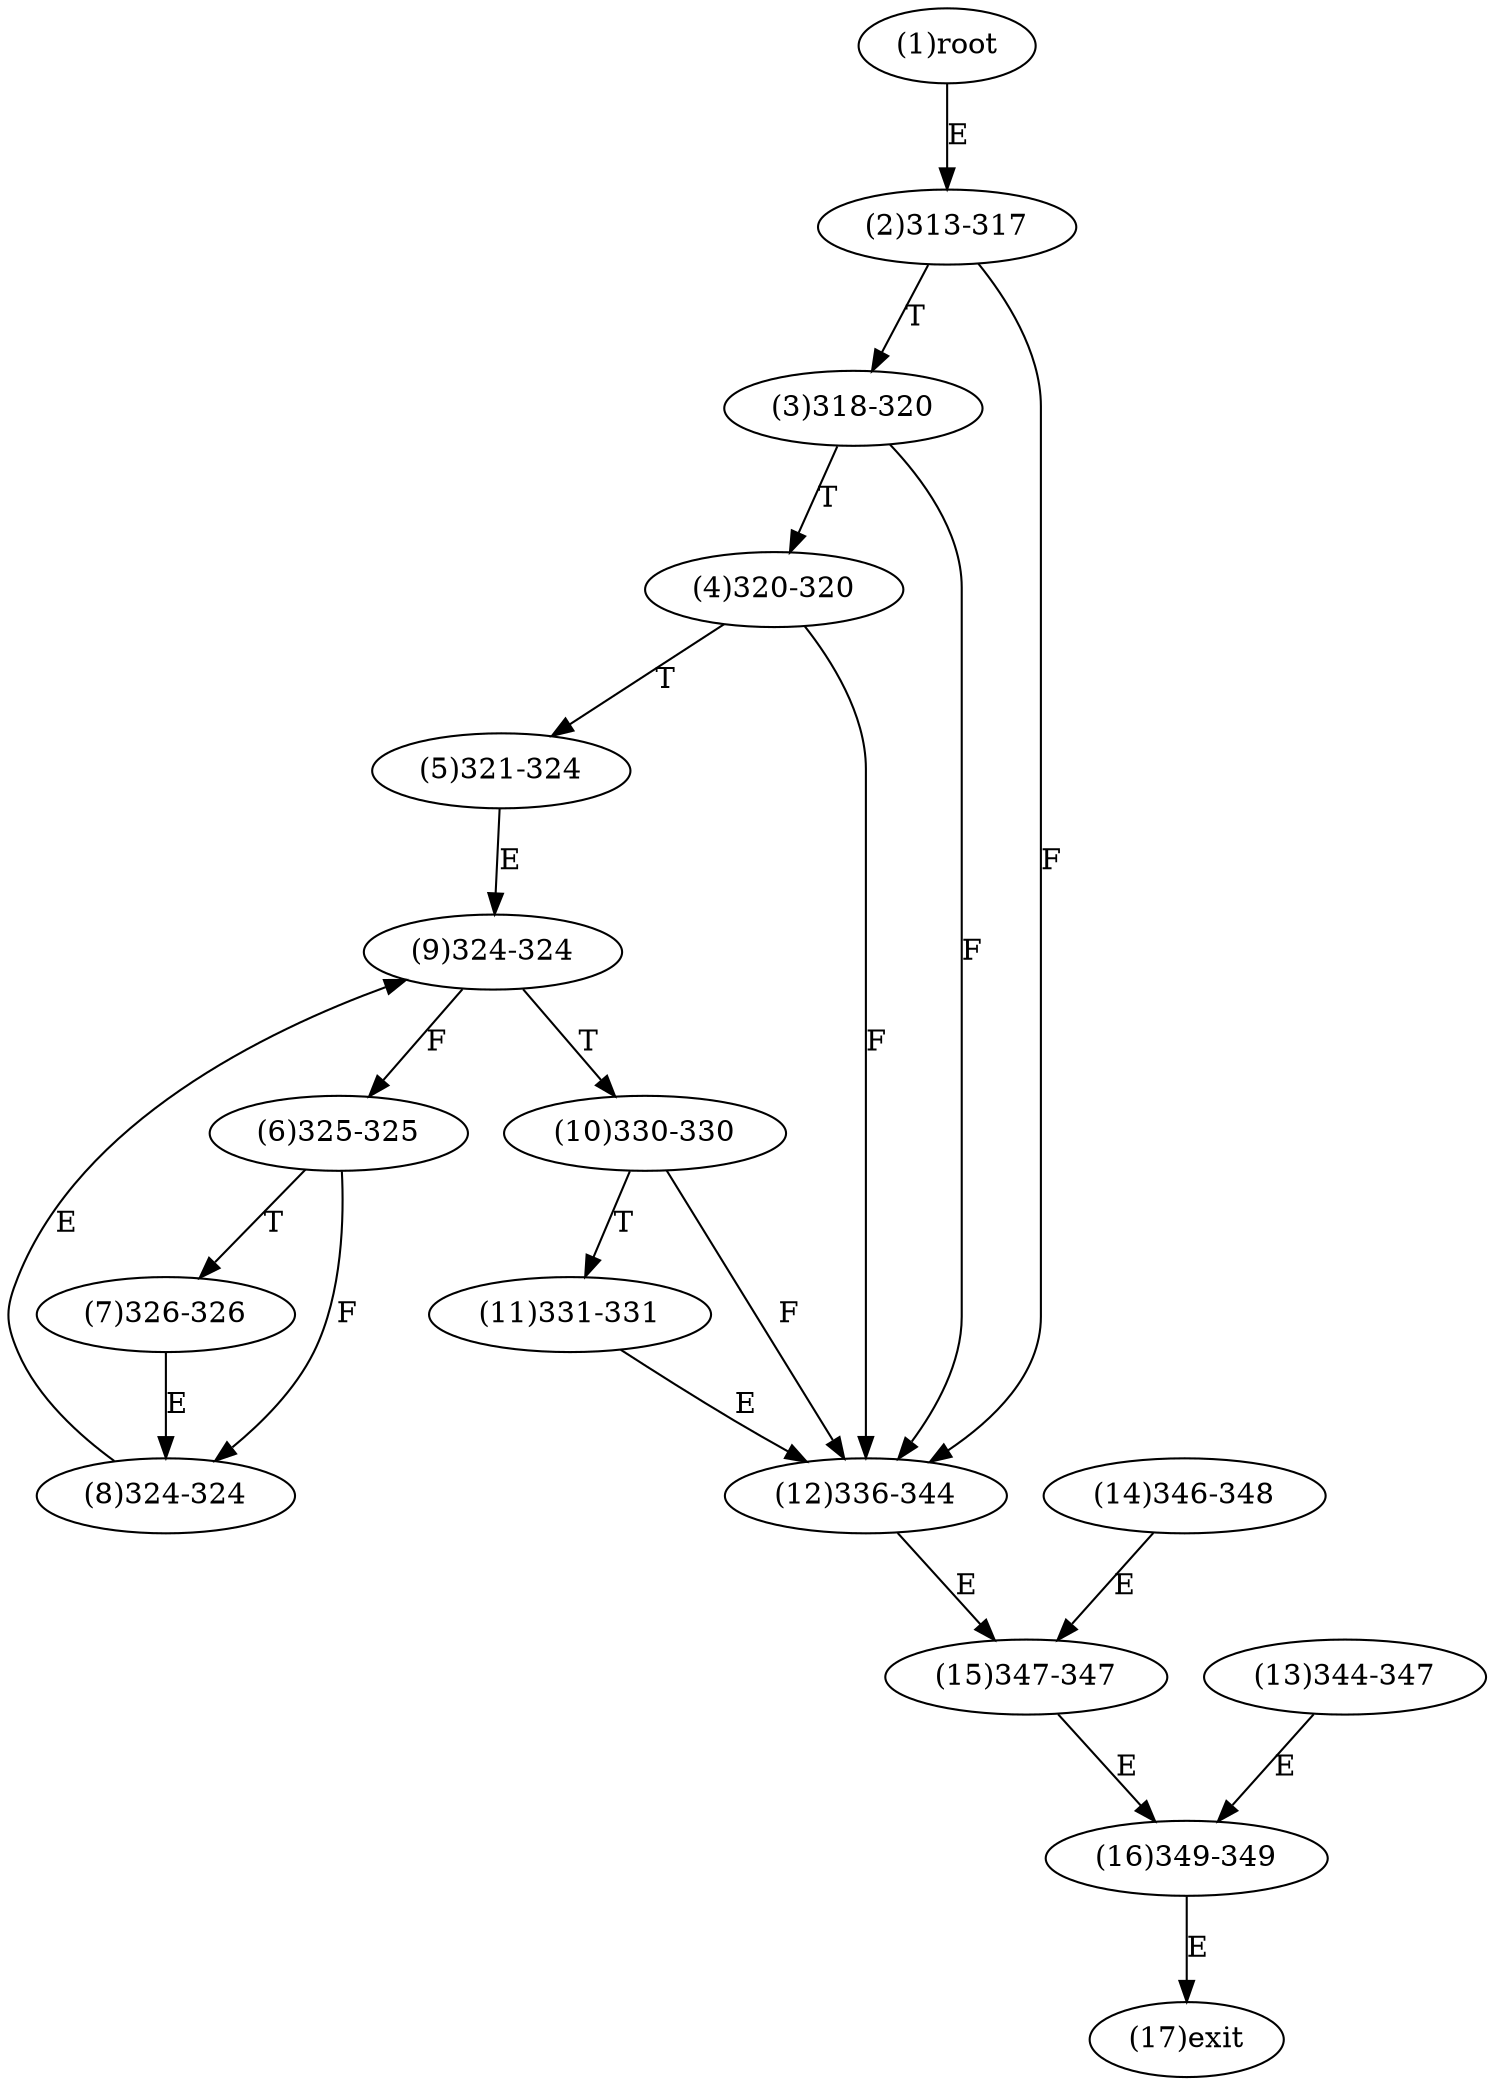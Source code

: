digraph "" { 
1[ label="(1)root"];
2[ label="(2)313-317"];
3[ label="(3)318-320"];
4[ label="(4)320-320"];
5[ label="(5)321-324"];
6[ label="(6)325-325"];
7[ label="(7)326-326"];
8[ label="(8)324-324"];
9[ label="(9)324-324"];
10[ label="(10)330-330"];
11[ label="(11)331-331"];
12[ label="(12)336-344"];
13[ label="(13)344-347"];
14[ label="(14)346-348"];
15[ label="(15)347-347"];
17[ label="(17)exit"];
16[ label="(16)349-349"];
1->2[ label="E"];
2->12[ label="F"];
2->3[ label="T"];
3->12[ label="F"];
3->4[ label="T"];
4->12[ label="F"];
4->5[ label="T"];
5->9[ label="E"];
6->8[ label="F"];
6->7[ label="T"];
7->8[ label="E"];
8->9[ label="E"];
9->6[ label="F"];
9->10[ label="T"];
10->12[ label="F"];
10->11[ label="T"];
11->12[ label="E"];
12->15[ label="E"];
13->16[ label="E"];
14->15[ label="E"];
15->16[ label="E"];
16->17[ label="E"];
}